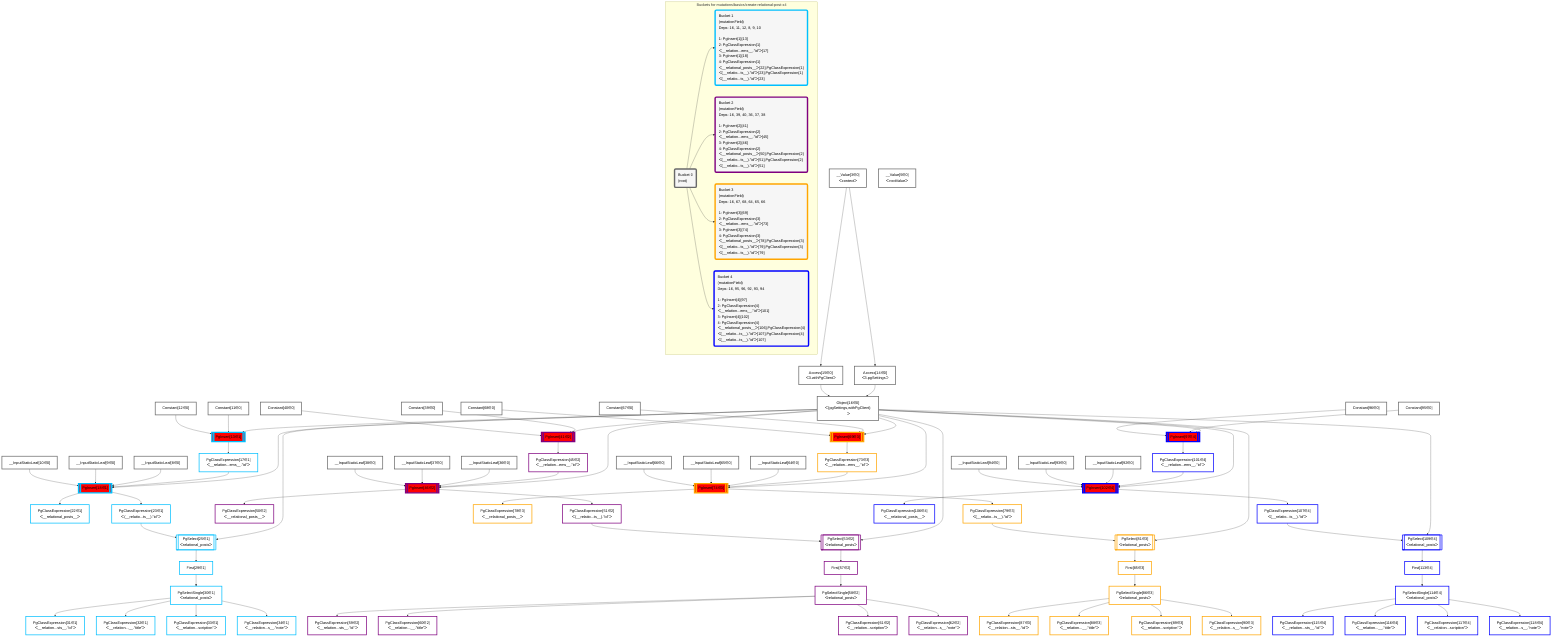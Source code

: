 graph TD
    classDef path fill:#eee,stroke:#000,color:#000
    classDef plan fill:#fff,stroke-width:3px,color:#000
    classDef itemplan fill:#fff,stroke-width:6px,color:#000
    classDef sideeffectplan fill:#f00,stroke-width:6px,color:#000
    classDef bucket fill:#f6f6f6,color:#000,stroke-width:6px,text-align:left


    %% define steps
    __Value3["__Value[3∈0]<br />ᐸcontextᐳ"]:::plan
    __Value5["__Value[5∈0]<br />ᐸrootValueᐳ"]:::plan
    __InputStaticLeaf8["__InputStaticLeaf[8∈0]"]:::plan
    __InputStaticLeaf9["__InputStaticLeaf[9∈0]"]:::plan
    __InputStaticLeaf10["__InputStaticLeaf[10∈0]"]:::plan
    Constant11["Constant[11∈0]"]:::plan
    Constant12["Constant[12∈0]"]:::plan
    Access14["Access[14∈0]<br />ᐸ3.pgSettingsᐳ"]:::plan
    Access15["Access[15∈0]<br />ᐸ3.withPgClientᐳ"]:::plan
    Object16["Object[16∈0]<br />ᐸ{pgSettings,withPgClient}ᐳ"]:::plan
    PgInsert13[["PgInsert[13∈1]"]]:::sideeffectplan
    PgClassExpression17["PgClassExpression[17∈1]<br />ᐸ__relation...ems__.”id”ᐳ"]:::plan
    PgInsert18[["PgInsert[18∈1]"]]:::sideeffectplan
    PgClassExpression22["PgClassExpression[22∈1]<br />ᐸ__relational_posts__ᐳ"]:::plan
    PgClassExpression23["PgClassExpression[23∈1]<br />ᐸ(__relatio...ts__).”id”ᐳ"]:::plan
    PgSelect25[["PgSelect[25∈1]<br />ᐸrelational_postsᐳ"]]:::plan
    First29["First[29∈1]"]:::plan
    PgSelectSingle30["PgSelectSingle[30∈1]<br />ᐸrelational_postsᐳ"]:::plan
    PgClassExpression31["PgClassExpression[31∈1]<br />ᐸ__relation...sts__.”id”ᐳ"]:::plan
    PgClassExpression32["PgClassExpression[32∈1]<br />ᐸ__relation...__.”title”ᐳ"]:::plan
    PgClassExpression33["PgClassExpression[33∈1]<br />ᐸ__relation...scription”ᐳ"]:::plan
    PgClassExpression34["PgClassExpression[34∈1]<br />ᐸ__relation...s__.”note”ᐳ"]:::plan
    __InputStaticLeaf36["__InputStaticLeaf[36∈0]"]:::plan
    __InputStaticLeaf37["__InputStaticLeaf[37∈0]"]:::plan
    __InputStaticLeaf38["__InputStaticLeaf[38∈0]"]:::plan
    Constant39["Constant[39∈0]"]:::plan
    Constant40["Constant[40∈0]"]:::plan
    PgInsert41[["PgInsert[41∈2]"]]:::sideeffectplan
    PgClassExpression45["PgClassExpression[45∈2]<br />ᐸ__relation...ems__.”id”ᐳ"]:::plan
    PgInsert46[["PgInsert[46∈2]"]]:::sideeffectplan
    PgClassExpression50["PgClassExpression[50∈2]<br />ᐸ__relational_posts__ᐳ"]:::plan
    PgClassExpression51["PgClassExpression[51∈2]<br />ᐸ(__relatio...ts__).”id”ᐳ"]:::plan
    PgSelect53[["PgSelect[53∈2]<br />ᐸrelational_postsᐳ"]]:::plan
    First57["First[57∈2]"]:::plan
    PgSelectSingle58["PgSelectSingle[58∈2]<br />ᐸrelational_postsᐳ"]:::plan
    PgClassExpression59["PgClassExpression[59∈2]<br />ᐸ__relation...sts__.”id”ᐳ"]:::plan
    PgClassExpression60["PgClassExpression[60∈2]<br />ᐸ__relation...__.”title”ᐳ"]:::plan
    PgClassExpression61["PgClassExpression[61∈2]<br />ᐸ__relation...scription”ᐳ"]:::plan
    PgClassExpression62["PgClassExpression[62∈2]<br />ᐸ__relation...s__.”note”ᐳ"]:::plan
    __InputStaticLeaf64["__InputStaticLeaf[64∈0]"]:::plan
    __InputStaticLeaf65["__InputStaticLeaf[65∈0]"]:::plan
    __InputStaticLeaf66["__InputStaticLeaf[66∈0]"]:::plan
    Constant67["Constant[67∈0]"]:::plan
    Constant68["Constant[68∈0]"]:::plan
    PgInsert69[["PgInsert[69∈3]"]]:::sideeffectplan
    PgClassExpression73["PgClassExpression[73∈3]<br />ᐸ__relation...ems__.”id”ᐳ"]:::plan
    PgInsert74[["PgInsert[74∈3]"]]:::sideeffectplan
    PgClassExpression78["PgClassExpression[78∈3]<br />ᐸ__relational_posts__ᐳ"]:::plan
    PgClassExpression79["PgClassExpression[79∈3]<br />ᐸ(__relatio...ts__).”id”ᐳ"]:::plan
    PgSelect81[["PgSelect[81∈3]<br />ᐸrelational_postsᐳ"]]:::plan
    First85["First[85∈3]"]:::plan
    PgSelectSingle86["PgSelectSingle[86∈3]<br />ᐸrelational_postsᐳ"]:::plan
    PgClassExpression87["PgClassExpression[87∈3]<br />ᐸ__relation...sts__.”id”ᐳ"]:::plan
    PgClassExpression88["PgClassExpression[88∈3]<br />ᐸ__relation...__.”title”ᐳ"]:::plan
    PgClassExpression89["PgClassExpression[89∈3]<br />ᐸ__relation...scription”ᐳ"]:::plan
    PgClassExpression90["PgClassExpression[90∈3]<br />ᐸ__relation...s__.”note”ᐳ"]:::plan
    __InputStaticLeaf92["__InputStaticLeaf[92∈0]"]:::plan
    __InputStaticLeaf93["__InputStaticLeaf[93∈0]"]:::plan
    __InputStaticLeaf94["__InputStaticLeaf[94∈0]"]:::plan
    Constant95["Constant[95∈0]"]:::plan
    Constant96["Constant[96∈0]"]:::plan
    PgInsert97[["PgInsert[97∈4]"]]:::sideeffectplan
    PgClassExpression101["PgClassExpression[101∈4]<br />ᐸ__relation...ems__.”id”ᐳ"]:::plan
    PgInsert102[["PgInsert[102∈4]"]]:::sideeffectplan
    PgClassExpression106["PgClassExpression[106∈4]<br />ᐸ__relational_posts__ᐳ"]:::plan
    PgClassExpression107["PgClassExpression[107∈4]<br />ᐸ(__relatio...ts__).”id”ᐳ"]:::plan
    PgSelect109[["PgSelect[109∈4]<br />ᐸrelational_postsᐳ"]]:::plan
    First113["First[113∈4]"]:::plan
    PgSelectSingle114["PgSelectSingle[114∈4]<br />ᐸrelational_postsᐳ"]:::plan
    PgClassExpression115["PgClassExpression[115∈4]<br />ᐸ__relation...sts__.”id”ᐳ"]:::plan
    PgClassExpression116["PgClassExpression[116∈4]<br />ᐸ__relation...__.”title”ᐳ"]:::plan
    PgClassExpression117["PgClassExpression[117∈4]<br />ᐸ__relation...scription”ᐳ"]:::plan
    PgClassExpression118["PgClassExpression[118∈4]<br />ᐸ__relation...s__.”note”ᐳ"]:::plan

    %% plan dependencies
    __Value3 --> Access14
    __Value3 --> Access15
    Access14 & Access15 --> Object16
    Object16 & Constant11 & Constant12 --> PgInsert13
    PgInsert13 --> PgClassExpression17
    Object16 & PgClassExpression17 & __InputStaticLeaf8 & __InputStaticLeaf9 & __InputStaticLeaf10 --> PgInsert18
    PgInsert18 --> PgClassExpression22
    PgInsert18 --> PgClassExpression23
    Object16 & PgClassExpression23 --> PgSelect25
    PgSelect25 --> First29
    First29 --> PgSelectSingle30
    PgSelectSingle30 --> PgClassExpression31
    PgSelectSingle30 --> PgClassExpression32
    PgSelectSingle30 --> PgClassExpression33
    PgSelectSingle30 --> PgClassExpression34
    Object16 & Constant39 & Constant40 --> PgInsert41
    PgInsert41 --> PgClassExpression45
    Object16 & PgClassExpression45 & __InputStaticLeaf36 & __InputStaticLeaf37 & __InputStaticLeaf38 --> PgInsert46
    PgInsert46 --> PgClassExpression50
    PgInsert46 --> PgClassExpression51
    Object16 & PgClassExpression51 --> PgSelect53
    PgSelect53 --> First57
    First57 --> PgSelectSingle58
    PgSelectSingle58 --> PgClassExpression59
    PgSelectSingle58 --> PgClassExpression60
    PgSelectSingle58 --> PgClassExpression61
    PgSelectSingle58 --> PgClassExpression62
    Object16 & Constant67 & Constant68 --> PgInsert69
    PgInsert69 --> PgClassExpression73
    Object16 & PgClassExpression73 & __InputStaticLeaf64 & __InputStaticLeaf65 & __InputStaticLeaf66 --> PgInsert74
    PgInsert74 --> PgClassExpression78
    PgInsert74 --> PgClassExpression79
    Object16 & PgClassExpression79 --> PgSelect81
    PgSelect81 --> First85
    First85 --> PgSelectSingle86
    PgSelectSingle86 --> PgClassExpression87
    PgSelectSingle86 --> PgClassExpression88
    PgSelectSingle86 --> PgClassExpression89
    PgSelectSingle86 --> PgClassExpression90
    Object16 & Constant95 & Constant96 --> PgInsert97
    PgInsert97 --> PgClassExpression101
    Object16 & PgClassExpression101 & __InputStaticLeaf92 & __InputStaticLeaf93 & __InputStaticLeaf94 --> PgInsert102
    PgInsert102 --> PgClassExpression106
    PgInsert102 --> PgClassExpression107
    Object16 & PgClassExpression107 --> PgSelect109
    PgSelect109 --> First113
    First113 --> PgSelectSingle114
    PgSelectSingle114 --> PgClassExpression115
    PgSelectSingle114 --> PgClassExpression116
    PgSelectSingle114 --> PgClassExpression117
    PgSelectSingle114 --> PgClassExpression118

    subgraph "Buckets for mutations/basics/create-relational-post-x4"
    Bucket0("Bucket 0<br />(root)"):::bucket
    classDef bucket0 stroke:#696969
    class Bucket0,__Value3,__Value5,__InputStaticLeaf8,__InputStaticLeaf9,__InputStaticLeaf10,Constant11,Constant12,Access14,Access15,Object16,__InputStaticLeaf36,__InputStaticLeaf37,__InputStaticLeaf38,Constant39,Constant40,__InputStaticLeaf64,__InputStaticLeaf65,__InputStaticLeaf66,Constant67,Constant68,__InputStaticLeaf92,__InputStaticLeaf93,__InputStaticLeaf94,Constant95,Constant96 bucket0
    Bucket1("Bucket 1<br />(mutationField)<br />Deps: 16, 11, 12, 8, 9, 10<br /><br />1: PgInsert{1}[13]<br />2: PgClassExpression{1}ᐸ__relation...ems__.”id”ᐳ[17]<br />3: PgInsert{1}[18]<br />4: PgClassExpression{1}ᐸ__relational_posts__ᐳ[22],PgClassExpression{1}ᐸ(__relatio...ts__).”id”ᐳ[23],PgClassExpression{1}ᐸ(__relatio...ts__).”id”ᐳ[23]"):::bucket
    classDef bucket1 stroke:#00bfff
    class Bucket1,PgInsert13,PgClassExpression17,PgInsert18,PgClassExpression22,PgClassExpression23,PgSelect25,First29,PgSelectSingle30,PgClassExpression31,PgClassExpression32,PgClassExpression33,PgClassExpression34 bucket1
    Bucket2("Bucket 2<br />(mutationField)<br />Deps: 16, 39, 40, 36, 37, 38<br /><br />1: PgInsert{2}[41]<br />2: PgClassExpression{2}ᐸ__relation...ems__.”id”ᐳ[45]<br />3: PgInsert{2}[46]<br />4: PgClassExpression{2}ᐸ__relational_posts__ᐳ[50],PgClassExpression{2}ᐸ(__relatio...ts__).”id”ᐳ[51],PgClassExpression{2}ᐸ(__relatio...ts__).”id”ᐳ[51]"):::bucket
    classDef bucket2 stroke:#7f007f
    class Bucket2,PgInsert41,PgClassExpression45,PgInsert46,PgClassExpression50,PgClassExpression51,PgSelect53,First57,PgSelectSingle58,PgClassExpression59,PgClassExpression60,PgClassExpression61,PgClassExpression62 bucket2
    Bucket3("Bucket 3<br />(mutationField)<br />Deps: 16, 67, 68, 64, 65, 66<br /><br />1: PgInsert{3}[69]<br />2: PgClassExpression{3}ᐸ__relation...ems__.”id”ᐳ[73]<br />3: PgInsert{3}[74]<br />4: PgClassExpression{3}ᐸ__relational_posts__ᐳ[78],PgClassExpression{3}ᐸ(__relatio...ts__).”id”ᐳ[79],PgClassExpression{3}ᐸ(__relatio...ts__).”id”ᐳ[79]"):::bucket
    classDef bucket3 stroke:#ffa500
    class Bucket3,PgInsert69,PgClassExpression73,PgInsert74,PgClassExpression78,PgClassExpression79,PgSelect81,First85,PgSelectSingle86,PgClassExpression87,PgClassExpression88,PgClassExpression89,PgClassExpression90 bucket3
    Bucket4("Bucket 4<br />(mutationField)<br />Deps: 16, 95, 96, 92, 93, 94<br /><br />1: PgInsert{4}[97]<br />2: PgClassExpression{4}ᐸ__relation...ems__.”id”ᐳ[101]<br />3: PgInsert{4}[102]<br />4: PgClassExpression{4}ᐸ__relational_posts__ᐳ[106],PgClassExpression{4}ᐸ(__relatio...ts__).”id”ᐳ[107],PgClassExpression{4}ᐸ(__relatio...ts__).”id”ᐳ[107]"):::bucket
    classDef bucket4 stroke:#0000ff
    class Bucket4,PgInsert97,PgClassExpression101,PgInsert102,PgClassExpression106,PgClassExpression107,PgSelect109,First113,PgSelectSingle114,PgClassExpression115,PgClassExpression116,PgClassExpression117,PgClassExpression118 bucket4
    Bucket0 --> Bucket1 & Bucket2 & Bucket3 & Bucket4
    end